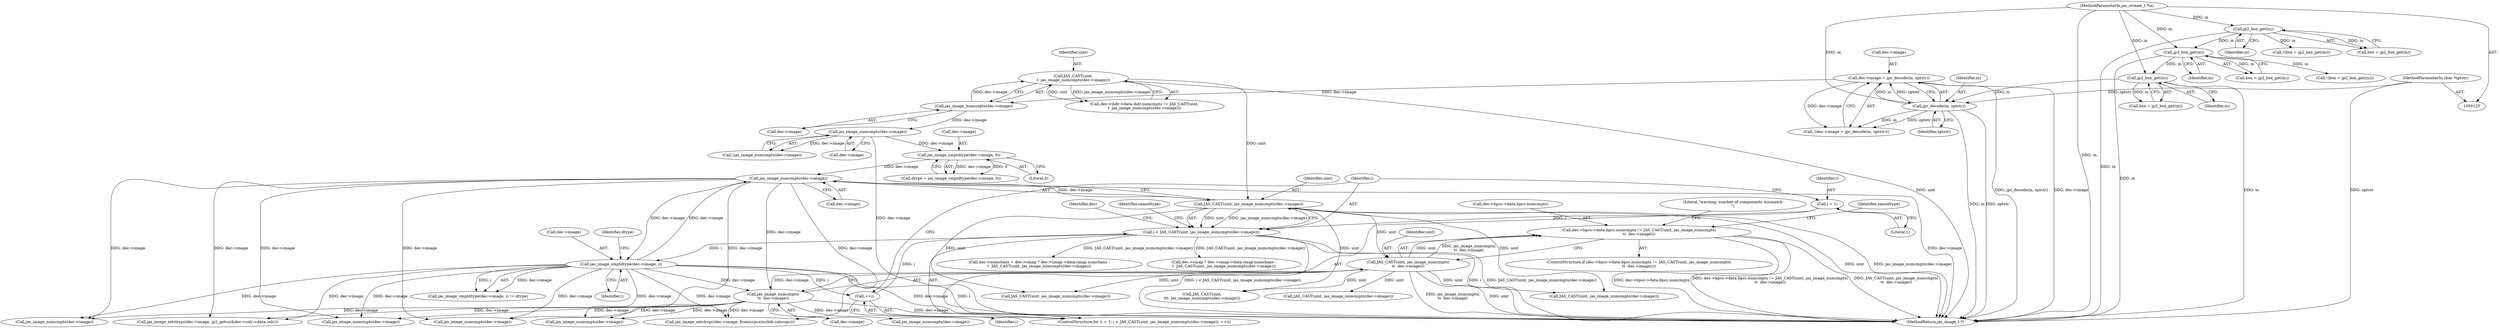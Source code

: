 digraph "0_jasper_e24bdc716c3327b067c551bc6cfb97fd2370358d_0@pointer" {
"1000516" [label="(Call,dec->bpcc->data.bpcc.numcmpts != JAS_CAST(uint, jas_image_numcmpts(\n\t\t  dec->image)))"];
"1000526" [label="(Call,JAS_CAST(uint, jas_image_numcmpts(\n\t\t  dec->image)))"];
"1000439" [label="(Call,JAS_CAST(uint, jas_image_numcmpts(dec->image)))"];
"1000404" [label="(Call,JAS_CAST(uint,\n\t  jas_image_numcmpts(dec->image)))"];
"1000406" [label="(Call,jas_image_numcmpts(dec->image))"];
"1000373" [label="(Call,dec->image = jpc_decode(in, optstr))"];
"1000377" [label="(Call,jpc_decode(in, optstr))"];
"1000231" [label="(Call,jp2_box_get(in))"];
"1000206" [label="(Call,jp2_box_get(in))"];
"1000167" [label="(Call,jp2_box_get(in))"];
"1000126" [label="(MethodParameterIn,jas_stream_t *in)"];
"1000127" [label="(MethodParameterIn,char *optstr)"];
"1000441" [label="(Call,jas_image_numcmpts(dec->image))"];
"1000450" [label="(Call,jas_image_cmptdtype(dec->image, i))"];
"1000437" [label="(Call,i < JAS_CAST(uint, jas_image_numcmpts(dec->image)))"];
"1000445" [label="(Call,++i)"];
"1000434" [label="(Call,i = 1)"];
"1000428" [label="(Call,jas_image_cmptdtype(dec->image, 0))"];
"1000415" [label="(Call,jas_image_numcmpts(dec->image))"];
"1000528" [label="(Call,jas_image_numcmpts(\n\t\t  dec->image))"];
"1000204" [label="(Call,box = jp2_box_get(in))"];
"1000438" [label="(Identifier,i)"];
"1000164" [label="(Call,!(box = jp2_box_get(in)))"];
"1000739" [label="(Call,jas_image_numcmpts(dec->image))"];
"1000528" [label="(Call,jas_image_numcmpts(\n\t\t  dec->image))"];
"1000439" [label="(Call,JAS_CAST(uint, jas_image_numcmpts(dec->image)))"];
"1000426" [label="(Call,dtype = jas_image_cmptdtype(dec->image, 0))"];
"1000442" [label="(Call,dec->image)"];
"1000165" [label="(Call,box = jp2_box_get(in))"];
"1000720" [label="(Call,dec->numchans = dec->cmap ? dec->cmap->data.cmap.numchans :\n\t  JAS_CAST(uint, jas_image_numcmpts(dec->image)))"];
"1000229" [label="(Call,box = jp2_box_get(in))"];
"1000203" [label="(Call,!(box = jp2_box_get(in)))"];
"1000537" [label="(Identifier,samedtype)"];
"1000436" [label="(Literal,1)"];
"1000517" [label="(Call,dec->bpcc->data.bpcc.numcmpts)"];
"1000394" [label="(Call,dec->ihdr->data.ihdr.numcmpts != JAS_CAST(uint,\n\t  jas_image_numcmpts(dec->image)))"];
"1000414" [label="(Call,!jas_image_numcmpts(dec->image))"];
"1000446" [label="(Identifier,i)"];
"1000534" [label="(Literal,\"warning: number of components mismatch\n\")"];
"1000372" [label="(Call,!(dec->image = jpc_decode(in, optstr)))"];
"1000516" [label="(Call,dec->bpcc->data.bpcc.numcmpts != JAS_CAST(uint, jas_image_numcmpts(\n\t\t  dec->image)))"];
"1000127" [label="(MethodParameterIn,char *optstr)"];
"1000529" [label="(Call,dec->image)"];
"1000601" [label="(Call,jas_image_setclrspc(dec->image, jp2_getcs(&dec->colr->data.colr)))"];
"1000777" [label="(Call,jas_image_numcmpts(dec->image))"];
"1000433" [label="(ControlStructure,for (i = 1; i < JAS_CAST(uint, jas_image_numcmpts(dec->image)); ++i))"];
"1000435" [label="(Identifier,i)"];
"1000434" [label="(Call,i = 1)"];
"1000737" [label="(Call,JAS_CAST(uint, jas_image_numcmpts(dec->image)))"];
"1000404" [label="(Call,JAS_CAST(uint,\n\t  jas_image_numcmpts(dec->image)))"];
"1001053" [label="(Call,JAS_CAST(uint, jas_image_numcmpts(dec->image)))"];
"1000407" [label="(Call,dec->image)"];
"1000373" [label="(Call,dec->image = jpc_decode(in, optstr))"];
"1000441" [label="(Call,jas_image_numcmpts(dec->image))"];
"1000207" [label="(Identifier,in)"];
"1000454" [label="(Identifier,i)"];
"1001265" [label="(MethodReturn,jas_image_t *)"];
"1000464" [label="(Identifier,samedtype)"];
"1000547" [label="(Call,jas_image_numcmpts(dec->image))"];
"1000440" [label="(Identifier,uint)"];
"1000167" [label="(Call,jp2_box_get(in))"];
"1000428" [label="(Call,jas_image_cmptdtype(dec->image, 0))"];
"1000405" [label="(Identifier,uint)"];
"1000724" [label="(Call,dec->cmap ? dec->cmap->data.cmap.numchans :\n\t  JAS_CAST(uint, jas_image_numcmpts(dec->image)))"];
"1000415" [label="(Call,jas_image_numcmpts(dec->image))"];
"1000126" [label="(MethodParameterIn,jas_stream_t *in)"];
"1000775" [label="(Call,JAS_CAST(uint,\n\t\t\t  jas_image_numcmpts(dec->image)))"];
"1000377" [label="(Call,jpc_decode(in, optstr))"];
"1000653" [label="(Call,jas_image_setclrspc(dec->image, fromiccpcs(icchdr.colorspc)))"];
"1000437" [label="(Call,i < JAS_CAST(uint, jas_image_numcmpts(dec->image)))"];
"1000231" [label="(Call,jp2_box_get(in))"];
"1000452" [label="(Identifier,dec)"];
"1000545" [label="(Call,JAS_CAST(uint, jas_image_numcmpts(dec->image)))"];
"1000445" [label="(Call,++i)"];
"1000527" [label="(Identifier,uint)"];
"1000374" [label="(Call,dec->image)"];
"1000378" [label="(Identifier,in)"];
"1000451" [label="(Call,dec->image)"];
"1000967" [label="(Call,jas_image_numcmpts(dec->image))"];
"1000206" [label="(Call,jp2_box_get(in))"];
"1000450" [label="(Call,jas_image_cmptdtype(dec->image, i))"];
"1000455" [label="(Identifier,dtype)"];
"1000416" [label="(Call,dec->image)"];
"1000379" [label="(Identifier,optstr)"];
"1000526" [label="(Call,JAS_CAST(uint, jas_image_numcmpts(\n\t\t  dec->image)))"];
"1000432" [label="(Literal,0)"];
"1000429" [label="(Call,dec->image)"];
"1000406" [label="(Call,jas_image_numcmpts(dec->image))"];
"1000515" [label="(ControlStructure,if (dec->bpcc->data.bpcc.numcmpts != JAS_CAST(uint, jas_image_numcmpts(\n\t\t  dec->image))))"];
"1000168" [label="(Identifier,in)"];
"1000449" [label="(Call,jas_image_cmptdtype(dec->image, i) != dtype)"];
"1001055" [label="(Call,jas_image_numcmpts(dec->image))"];
"1000232" [label="(Identifier,in)"];
"1000516" -> "1000515"  [label="AST: "];
"1000516" -> "1000526"  [label="CFG: "];
"1000517" -> "1000516"  [label="AST: "];
"1000526" -> "1000516"  [label="AST: "];
"1000534" -> "1000516"  [label="CFG: "];
"1000537" -> "1000516"  [label="CFG: "];
"1000516" -> "1001265"  [label="DDG: dec->bpcc->data.bpcc.numcmpts != JAS_CAST(uint, jas_image_numcmpts(\n\t\t  dec->image))"];
"1000516" -> "1001265"  [label="DDG: JAS_CAST(uint, jas_image_numcmpts(\n\t\t  dec->image))"];
"1000516" -> "1001265"  [label="DDG: dec->bpcc->data.bpcc.numcmpts"];
"1000526" -> "1000516"  [label="DDG: uint"];
"1000526" -> "1000516"  [label="DDG: jas_image_numcmpts(\n\t\t  dec->image)"];
"1000526" -> "1000528"  [label="CFG: "];
"1000527" -> "1000526"  [label="AST: "];
"1000528" -> "1000526"  [label="AST: "];
"1000526" -> "1001265"  [label="DDG: jas_image_numcmpts(\n\t\t  dec->image)"];
"1000526" -> "1001265"  [label="DDG: uint"];
"1000439" -> "1000526"  [label="DDG: uint"];
"1000528" -> "1000526"  [label="DDG: dec->image"];
"1000526" -> "1000545"  [label="DDG: uint"];
"1000526" -> "1000737"  [label="DDG: uint"];
"1000526" -> "1000775"  [label="DDG: uint"];
"1000526" -> "1001053"  [label="DDG: uint"];
"1000439" -> "1000437"  [label="AST: "];
"1000439" -> "1000441"  [label="CFG: "];
"1000440" -> "1000439"  [label="AST: "];
"1000441" -> "1000439"  [label="AST: "];
"1000437" -> "1000439"  [label="CFG: "];
"1000439" -> "1001265"  [label="DDG: uint"];
"1000439" -> "1001265"  [label="DDG: jas_image_numcmpts(dec->image)"];
"1000439" -> "1000437"  [label="DDG: uint"];
"1000439" -> "1000437"  [label="DDG: jas_image_numcmpts(dec->image)"];
"1000404" -> "1000439"  [label="DDG: uint"];
"1000441" -> "1000439"  [label="DDG: dec->image"];
"1000439" -> "1000737"  [label="DDG: uint"];
"1000439" -> "1000775"  [label="DDG: uint"];
"1000439" -> "1001053"  [label="DDG: uint"];
"1000404" -> "1000394"  [label="AST: "];
"1000404" -> "1000406"  [label="CFG: "];
"1000405" -> "1000404"  [label="AST: "];
"1000406" -> "1000404"  [label="AST: "];
"1000394" -> "1000404"  [label="CFG: "];
"1000404" -> "1001265"  [label="DDG: uint"];
"1000404" -> "1000394"  [label="DDG: uint"];
"1000404" -> "1000394"  [label="DDG: jas_image_numcmpts(dec->image)"];
"1000406" -> "1000404"  [label="DDG: dec->image"];
"1000406" -> "1000407"  [label="CFG: "];
"1000407" -> "1000406"  [label="AST: "];
"1000373" -> "1000406"  [label="DDG: dec->image"];
"1000406" -> "1000415"  [label="DDG: dec->image"];
"1000373" -> "1000372"  [label="AST: "];
"1000373" -> "1000377"  [label="CFG: "];
"1000374" -> "1000373"  [label="AST: "];
"1000377" -> "1000373"  [label="AST: "];
"1000372" -> "1000373"  [label="CFG: "];
"1000373" -> "1001265"  [label="DDG: jpc_decode(in, optstr)"];
"1000373" -> "1001265"  [label="DDG: dec->image"];
"1000373" -> "1000372"  [label="DDG: dec->image"];
"1000377" -> "1000373"  [label="DDG: in"];
"1000377" -> "1000373"  [label="DDG: optstr"];
"1000377" -> "1000379"  [label="CFG: "];
"1000378" -> "1000377"  [label="AST: "];
"1000379" -> "1000377"  [label="AST: "];
"1000377" -> "1001265"  [label="DDG: optstr"];
"1000377" -> "1001265"  [label="DDG: in"];
"1000377" -> "1000372"  [label="DDG: in"];
"1000377" -> "1000372"  [label="DDG: optstr"];
"1000231" -> "1000377"  [label="DDG: in"];
"1000126" -> "1000377"  [label="DDG: in"];
"1000127" -> "1000377"  [label="DDG: optstr"];
"1000231" -> "1000229"  [label="AST: "];
"1000231" -> "1000232"  [label="CFG: "];
"1000232" -> "1000231"  [label="AST: "];
"1000229" -> "1000231"  [label="CFG: "];
"1000231" -> "1001265"  [label="DDG: in"];
"1000231" -> "1000229"  [label="DDG: in"];
"1000206" -> "1000231"  [label="DDG: in"];
"1000126" -> "1000231"  [label="DDG: in"];
"1000206" -> "1000204"  [label="AST: "];
"1000206" -> "1000207"  [label="CFG: "];
"1000207" -> "1000206"  [label="AST: "];
"1000204" -> "1000206"  [label="CFG: "];
"1000206" -> "1001265"  [label="DDG: in"];
"1000206" -> "1000203"  [label="DDG: in"];
"1000206" -> "1000204"  [label="DDG: in"];
"1000167" -> "1000206"  [label="DDG: in"];
"1000126" -> "1000206"  [label="DDG: in"];
"1000167" -> "1000165"  [label="AST: "];
"1000167" -> "1000168"  [label="CFG: "];
"1000168" -> "1000167"  [label="AST: "];
"1000165" -> "1000167"  [label="CFG: "];
"1000167" -> "1001265"  [label="DDG: in"];
"1000167" -> "1000164"  [label="DDG: in"];
"1000167" -> "1000165"  [label="DDG: in"];
"1000126" -> "1000167"  [label="DDG: in"];
"1000126" -> "1000125"  [label="AST: "];
"1000126" -> "1001265"  [label="DDG: in"];
"1000127" -> "1000125"  [label="AST: "];
"1000127" -> "1001265"  [label="DDG: optstr"];
"1000441" -> "1000442"  [label="CFG: "];
"1000442" -> "1000441"  [label="AST: "];
"1000441" -> "1001265"  [label="DDG: dec->image"];
"1000450" -> "1000441"  [label="DDG: dec->image"];
"1000428" -> "1000441"  [label="DDG: dec->image"];
"1000441" -> "1000450"  [label="DDG: dec->image"];
"1000441" -> "1000528"  [label="DDG: dec->image"];
"1000441" -> "1000601"  [label="DDG: dec->image"];
"1000441" -> "1000653"  [label="DDG: dec->image"];
"1000441" -> "1000739"  [label="DDG: dec->image"];
"1000441" -> "1000777"  [label="DDG: dec->image"];
"1000441" -> "1000967"  [label="DDG: dec->image"];
"1000441" -> "1001055"  [label="DDG: dec->image"];
"1000450" -> "1000449"  [label="AST: "];
"1000450" -> "1000454"  [label="CFG: "];
"1000451" -> "1000450"  [label="AST: "];
"1000454" -> "1000450"  [label="AST: "];
"1000455" -> "1000450"  [label="CFG: "];
"1000450" -> "1001265"  [label="DDG: dec->image"];
"1000450" -> "1001265"  [label="DDG: i"];
"1000450" -> "1000445"  [label="DDG: i"];
"1000450" -> "1000449"  [label="DDG: dec->image"];
"1000450" -> "1000449"  [label="DDG: i"];
"1000437" -> "1000450"  [label="DDG: i"];
"1000450" -> "1000528"  [label="DDG: dec->image"];
"1000450" -> "1000601"  [label="DDG: dec->image"];
"1000450" -> "1000653"  [label="DDG: dec->image"];
"1000450" -> "1000739"  [label="DDG: dec->image"];
"1000450" -> "1000777"  [label="DDG: dec->image"];
"1000450" -> "1000967"  [label="DDG: dec->image"];
"1000450" -> "1001055"  [label="DDG: dec->image"];
"1000437" -> "1000433"  [label="AST: "];
"1000438" -> "1000437"  [label="AST: "];
"1000452" -> "1000437"  [label="CFG: "];
"1000464" -> "1000437"  [label="CFG: "];
"1000437" -> "1001265"  [label="DDG: i < JAS_CAST(uint, jas_image_numcmpts(dec->image))"];
"1000437" -> "1001265"  [label="DDG: i"];
"1000437" -> "1001265"  [label="DDG: JAS_CAST(uint, jas_image_numcmpts(dec->image))"];
"1000445" -> "1000437"  [label="DDG: i"];
"1000434" -> "1000437"  [label="DDG: i"];
"1000437" -> "1000720"  [label="DDG: JAS_CAST(uint, jas_image_numcmpts(dec->image))"];
"1000437" -> "1000724"  [label="DDG: JAS_CAST(uint, jas_image_numcmpts(dec->image))"];
"1000445" -> "1000433"  [label="AST: "];
"1000445" -> "1000446"  [label="CFG: "];
"1000446" -> "1000445"  [label="AST: "];
"1000438" -> "1000445"  [label="CFG: "];
"1000434" -> "1000433"  [label="AST: "];
"1000434" -> "1000436"  [label="CFG: "];
"1000435" -> "1000434"  [label="AST: "];
"1000436" -> "1000434"  [label="AST: "];
"1000438" -> "1000434"  [label="CFG: "];
"1000428" -> "1000426"  [label="AST: "];
"1000428" -> "1000432"  [label="CFG: "];
"1000429" -> "1000428"  [label="AST: "];
"1000432" -> "1000428"  [label="AST: "];
"1000426" -> "1000428"  [label="CFG: "];
"1000428" -> "1000426"  [label="DDG: dec->image"];
"1000428" -> "1000426"  [label="DDG: 0"];
"1000415" -> "1000428"  [label="DDG: dec->image"];
"1000415" -> "1000414"  [label="AST: "];
"1000415" -> "1000416"  [label="CFG: "];
"1000416" -> "1000415"  [label="AST: "];
"1000414" -> "1000415"  [label="CFG: "];
"1000415" -> "1001265"  [label="DDG: dec->image"];
"1000415" -> "1000414"  [label="DDG: dec->image"];
"1000528" -> "1000529"  [label="CFG: "];
"1000529" -> "1000528"  [label="AST: "];
"1000528" -> "1001265"  [label="DDG: dec->image"];
"1000528" -> "1000547"  [label="DDG: dec->image"];
"1000528" -> "1000601"  [label="DDG: dec->image"];
"1000528" -> "1000653"  [label="DDG: dec->image"];
"1000528" -> "1000739"  [label="DDG: dec->image"];
"1000528" -> "1000777"  [label="DDG: dec->image"];
"1000528" -> "1000967"  [label="DDG: dec->image"];
"1000528" -> "1001055"  [label="DDG: dec->image"];
}
